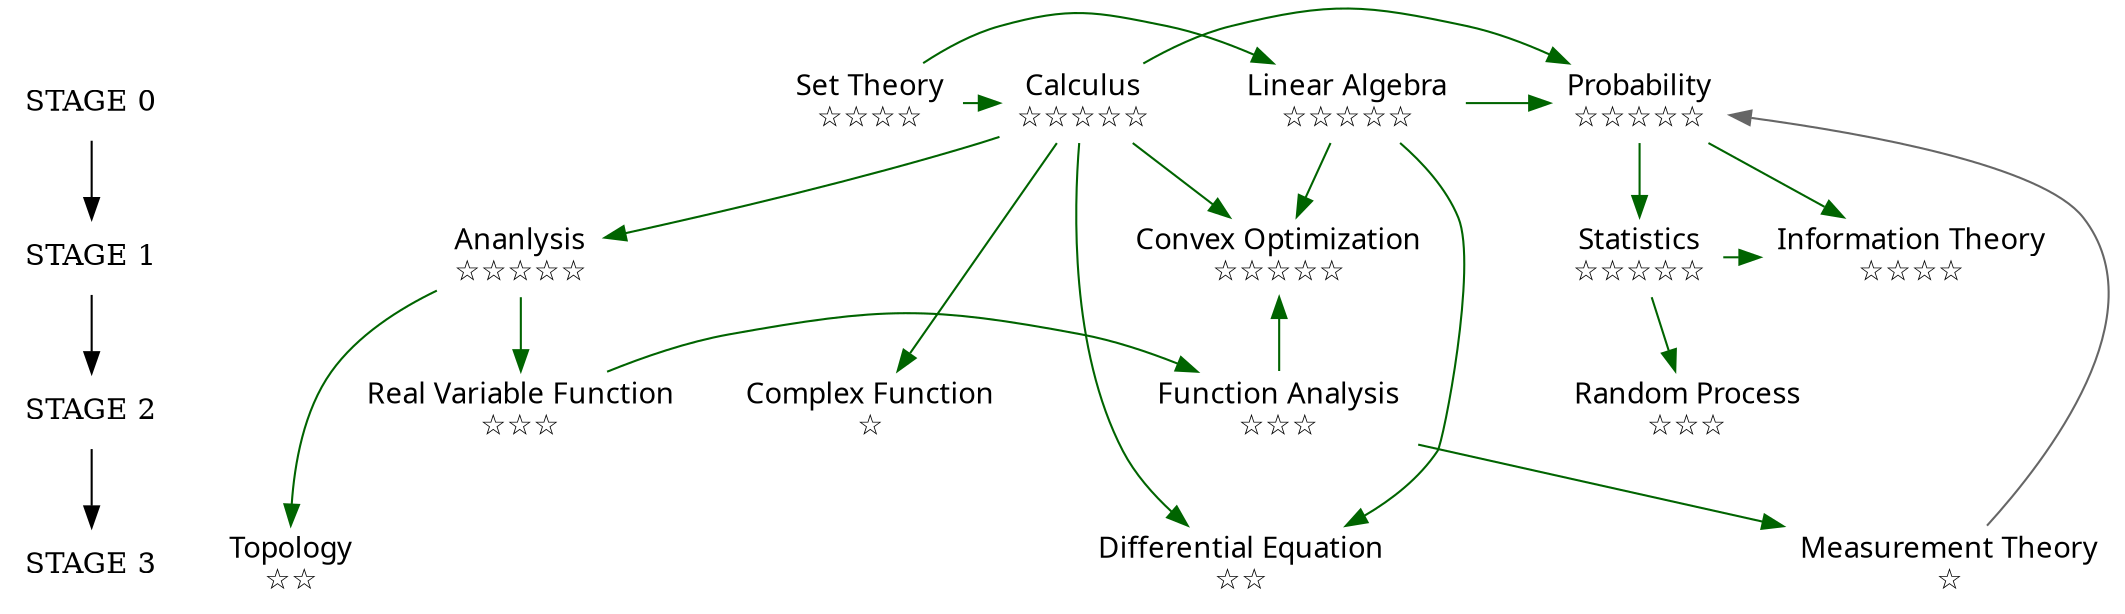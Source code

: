 digraph ML_Math{           //设置分辨率
	dpi = 320;
	//graph[bgcolor="cadetblue"];
	{
		node[shape=plaintext]
		"STAGE 0"->"STAGE 1"->"STAGE 2"->"STAGE 3";
	}
	{
		node[shape=plaintext,fontname="SimSon"]
		analysis[label="Ananlysis\n☆☆☆☆☆"];
		complex_fun[label="Complex Function\n☆"];
		real_analysis[label="Real Variable Function\n☆☆☆"];
		function_analysis[label="Function Analysis\n☆☆☆"];
		set_theory[label="Set Theory\n☆☆☆☆"];
		cal[label="Calculus\n☆☆☆☆☆"];
		linear_algebra[label="Linear Algebra\n☆☆☆☆☆"];
		diff_equation[label="Differential Equation\n☆☆"];
		convex_opt[label="Convex Optimization\n☆☆☆☆☆"];
		measurement_theory[label="Measurement Theory\n☆"];
		probability[label="Probability\n☆☆☆☆☆"];
		statistics[label="Statistics\n☆☆☆☆☆"];
		random_process[label="Random Process\n☆☆☆"];
		information_theory[label="Information Theory\n☆☆☆☆"];
		topology[label="Topology\n☆☆"]

		//subgraph cluster_analysis
		//{
		//	label="Analysis"

		//}
	}
	{
		{rank=same;"STAGE 0";set_theory;cal;linear_algebra;probability;}
		{rank=same;"STAGE 1";analysis;statistics;information_theory;convex_opt;}
		{rank=same;"STAGE 2";random_process;complex_fun;real_analysis;function_analysis;}
		{rank=same;"STAGE 3";measurement_theory;diff_equation;topology;}
	}
	{
		edge[color=darkgreen]
		set_theory->cal;
		set_theory->linear_algebra;
		linear_algebra->diff_equation;
		linear_algebra->probability;
		linear_algebra->convex_opt;
		cal->analysis;
		cal->diff_equation;
		cal->probability;
		cal->complex_fun;
		cal->convex_opt;
		analysis->real_analysis;
		analysis->topology;
		real_analysis->function_analysis;
		function_analysis->convex_opt;
		function_analysis->measurement_theory;
		probability->statistics;
		statistics->random_process;
		statistics->information_theory;
		probability->information_theory;
		measurement_theory->probability[color=gray40];
	}
	/*edge to machine learing*/
}
